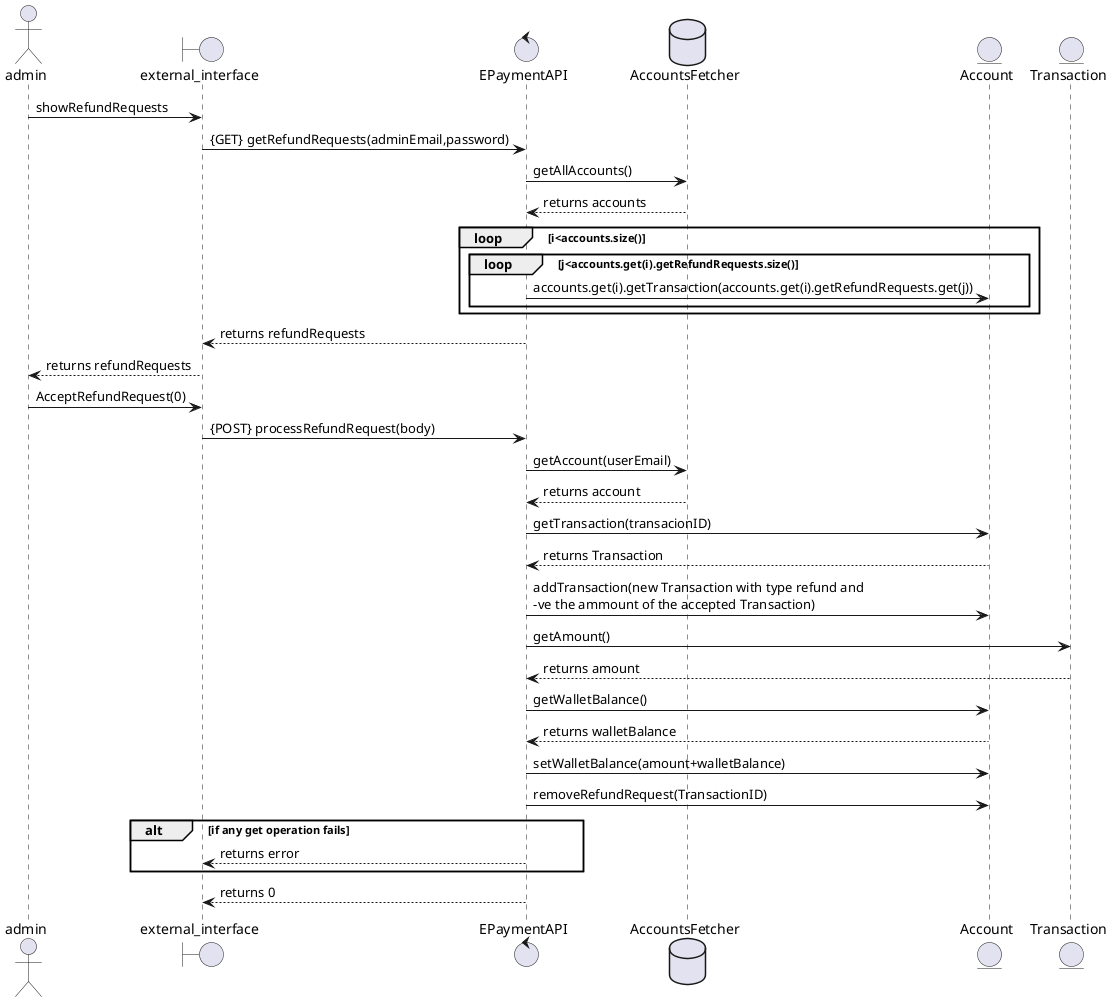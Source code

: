 @startuml admin_acceptRefund

actor admin
boundary external_interface as external_interface
control EPaymentAPI as EPaymentAPI
database AccountsFetcher as AccountsFetcher
entity Account as Account
entity Transaction as Transaction
admin->external_interface:showRefundRequests
external_interface->EPaymentAPI:{GET} getRefundRequests(adminEmail,password)
EPaymentAPI->AccountsFetcher:getAllAccounts()
AccountsFetcher-->EPaymentAPI:returns accounts

loop i<accounts.size()
    loop j<accounts.get(i).getRefundRequests.size()
    EPaymentAPI->Account:accounts.get(i).getTransaction(accounts.get(i).getRefundRequests.get(j))
    end    
end

EPaymentAPI-->external_interface:returns refundRequests
external_interface-->admin:returns refundRequests
admin->external_interface:AcceptRefundRequest(0)
external_interface->EPaymentAPI:{POST} processRefundRequest(body)
EPaymentAPI->AccountsFetcher:getAccount(userEmail)
AccountsFetcher-->EPaymentAPI:returns account
EPaymentAPI->Account:getTransaction(transacionID)
Account-->EPaymentAPI:returns Transaction
EPaymentAPI->Account:addTransaction(new Transaction with type refund and \n-ve the ammount of the accepted Transaction)
EPaymentAPI->Transaction:getAmount()
Transaction-->EPaymentAPI:returns amount
EPaymentAPI->Account:getWalletBalance()
Account-->EPaymentAPI:returns walletBalance
EPaymentAPI->Account:setWalletBalance(amount+walletBalance)
EPaymentAPI->Account:removeRefundRequest(TransactionID)
alt if any get operation fails
    EPaymentAPI-->external_interface:returns error
end
EPaymentAPI-->external_interface:returns 0
@enduml